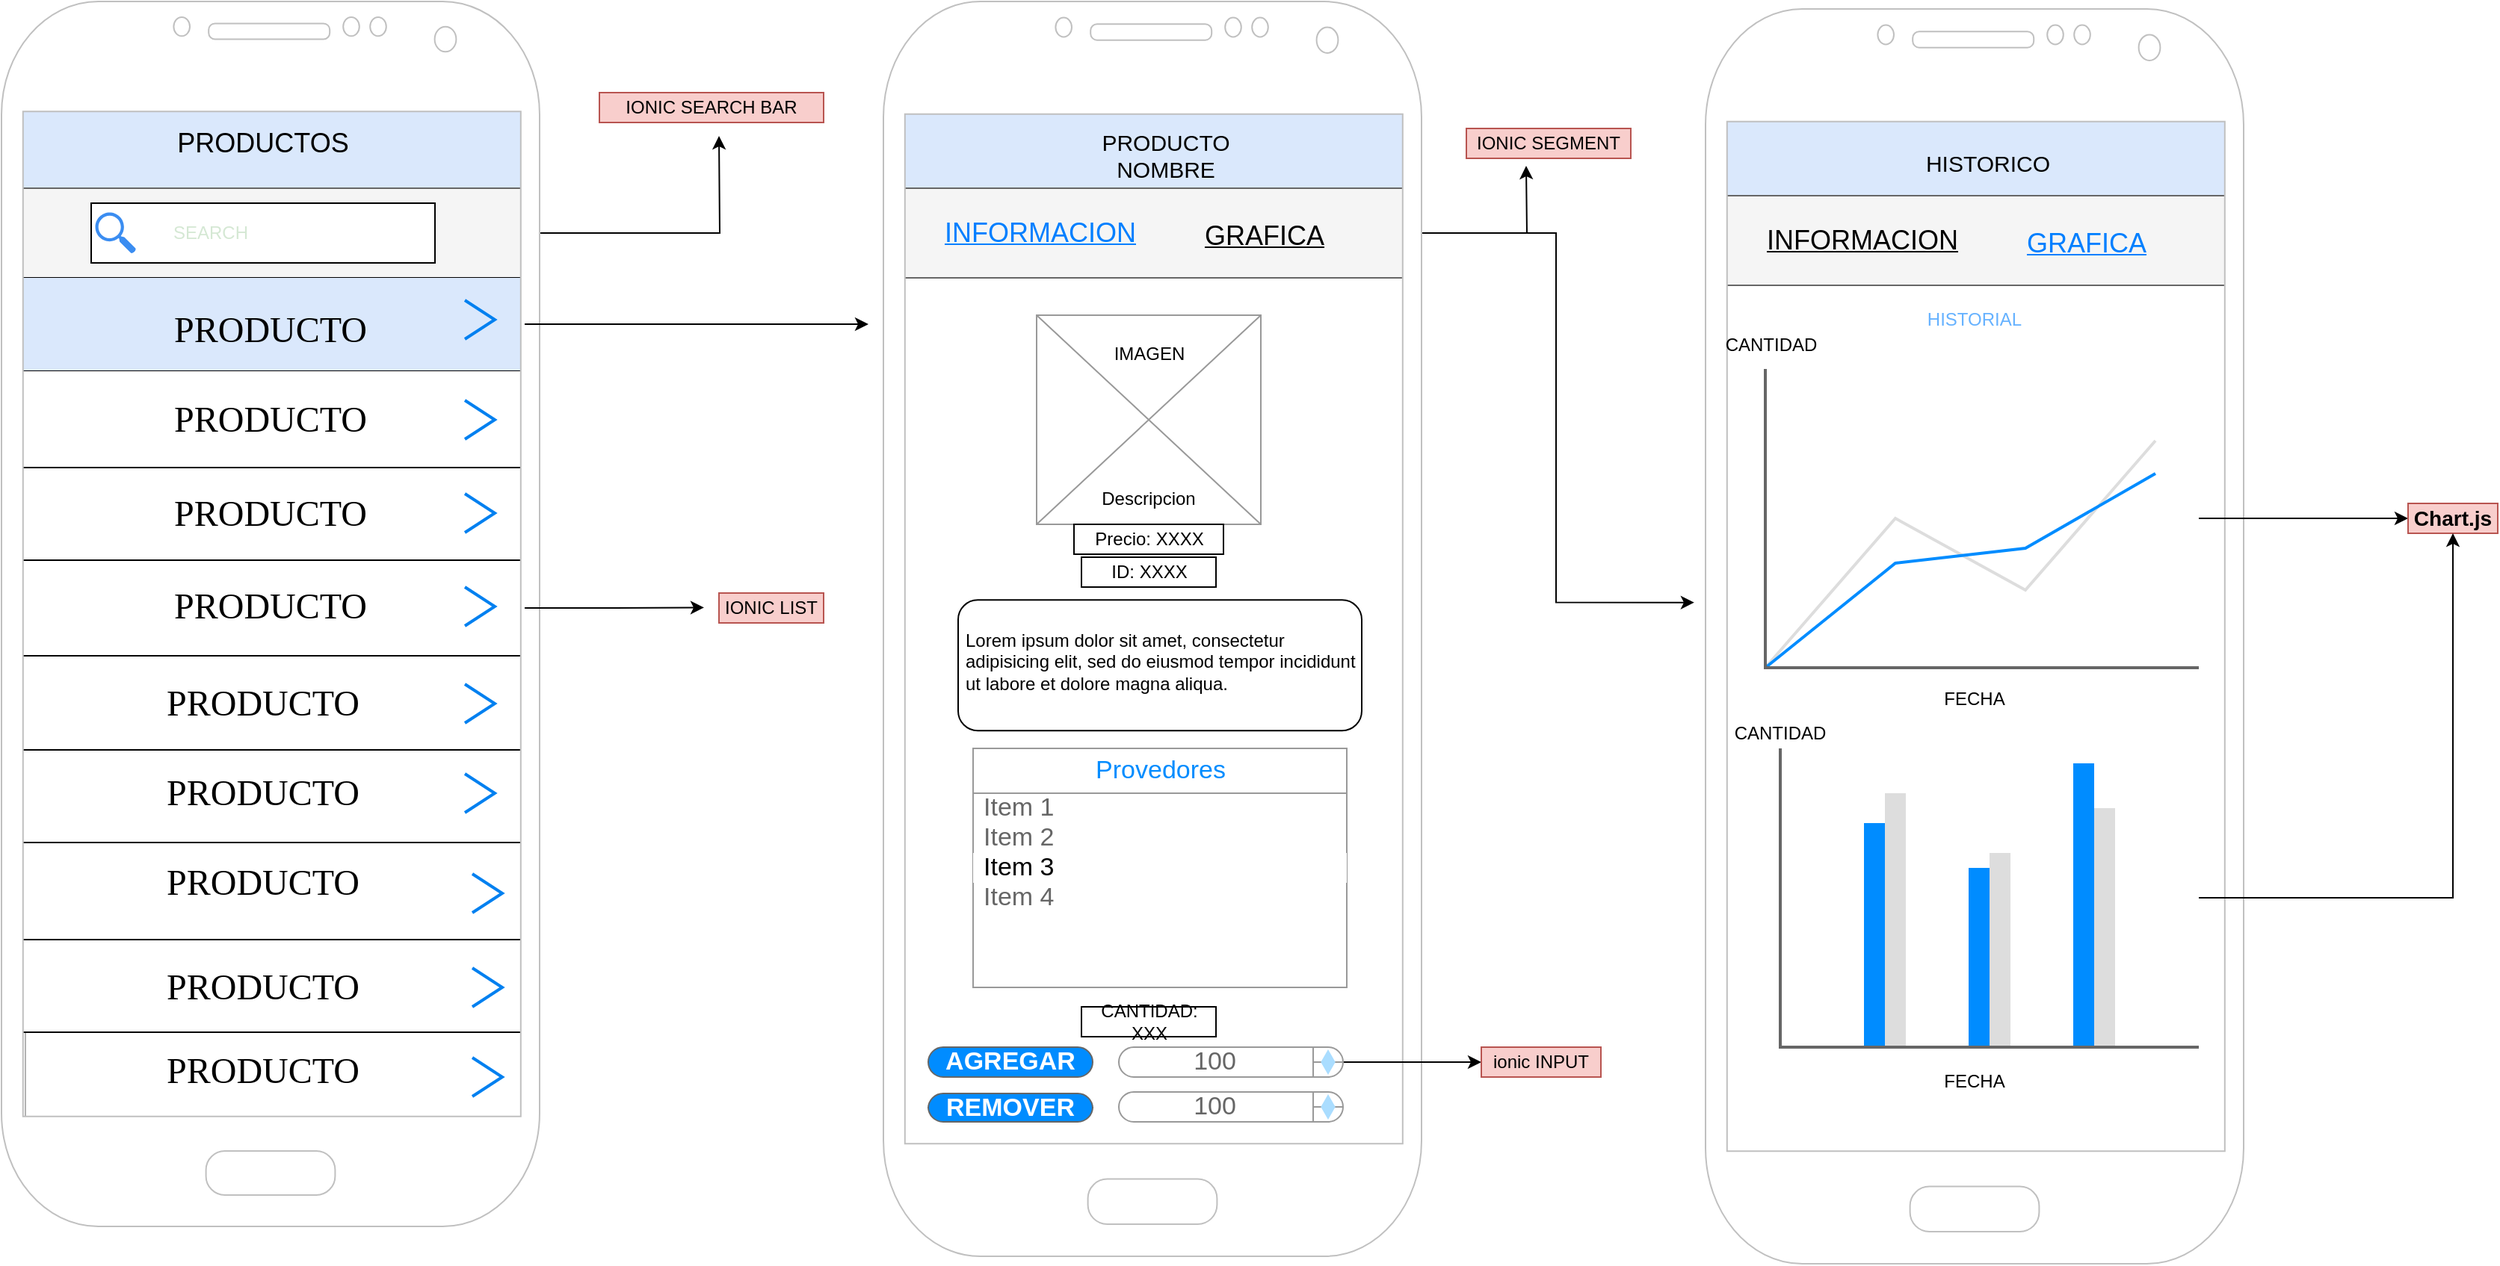 <mxfile version="13.8.8" type="device"><diagram name="Page-1" id="2cc2dc42-3aac-f2a9-1cec-7a8b7cbee084"><mxGraphModel dx="1736" dy="924" grid="1" gridSize="10" guides="1" tooltips="1" connect="1" arrows="1" fold="1" page="1" pageScale="1" pageWidth="1100" pageHeight="850" background="#ffffff" math="0" shadow="0"><root><mxCell id="0"/><mxCell id="1" parent="0"/><mxCell id="cWdxiguK_3uA2rPMwI-p-21" value="" style="rounded=0;whiteSpace=wrap;html=1;strokeColor=#B3B3B3;" vertex="1" parent="1"><mxGeometry x="66" y="690" width="334" height="60" as="geometry"/></mxCell><mxCell id="AbiLfQriba8OOD40394q-92" value="" style="rounded=0;whiteSpace=wrap;html=1;" parent="1" vertex="1"><mxGeometry x="645" y="108.75" width="345" height="671.25" as="geometry"/></mxCell><mxCell id="AbiLfQriba8OOD40394q-2" value="" style="rounded=0;whiteSpace=wrap;html=1;" parent="1" vertex="1"><mxGeometry x="60" y="65" width="340" height="555" as="geometry"/></mxCell><mxCell id="AbiLfQriba8OOD40394q-3" value="" style="rounded=0;whiteSpace=wrap;html=1;fillColor=#dae8fc;strokeColor=#6c8ebf;" parent="1" vertex="1"><mxGeometry x="60" y="65" width="340" height="60" as="geometry"/></mxCell><mxCell id="AbiLfQriba8OOD40394q-4" value="&lt;font style=&quot;font-size: 18px&quot;&gt;PRODUCTOS&lt;/font&gt;" style="text;html=1;strokeColor=none;fillColor=none;align=center;verticalAlign=middle;whiteSpace=wrap;rounded=0;" parent="1" vertex="1"><mxGeometry x="180" y="85" width="90" height="20" as="geometry"/></mxCell><mxCell id="cWdxiguK_3uA2rPMwI-p-32" style="edgeStyle=orthogonalEdgeStyle;rounded=0;orthogonalLoop=1;jettySize=auto;html=1;" edge="1" parent="1" source="AbiLfQriba8OOD40394q-9"><mxGeometry relative="1" as="geometry"><mxPoint x="530" y="90" as="targetPoint"/></mxGeometry></mxCell><mxCell id="AbiLfQriba8OOD40394q-9" value="" style="rounded=0;whiteSpace=wrap;html=1;fillColor=#f5f5f5;strokeColor=#666666;fontColor=#333333;" parent="1" vertex="1"><mxGeometry x="60" y="125" width="340" height="60" as="geometry"/></mxCell><mxCell id="AbiLfQriba8OOD40394q-16" value="" style="rounded=0;whiteSpace=wrap;html=1;" parent="1" vertex="1"><mxGeometry x="110" y="135" width="230" height="40" as="geometry"/></mxCell><mxCell id="AbiLfQriba8OOD40394q-17" value="" style="html=1;aspect=fixed;strokeColor=none;shadow=0;align=center;verticalAlign=top;fillColor=#3B8DF1;shape=mxgraph.gcp2.search" parent="1" vertex="1"><mxGeometry x="112.77" y="141.25" width="27.23" height="27.5" as="geometry"/></mxCell><mxCell id="AbiLfQriba8OOD40394q-18" value="&lt;font color=&quot;#D5E8D4&quot;&gt;SEARCH&lt;/font&gt;" style="text;html=1;strokeColor=none;fillColor=none;align=center;verticalAlign=middle;whiteSpace=wrap;rounded=0;" parent="1" vertex="1"><mxGeometry x="170" y="145" width="40" height="20" as="geometry"/></mxCell><mxCell id="AbiLfQriba8OOD40394q-19" value="" style="shape=table;html=1;whiteSpace=wrap;startSize=0;container=1;collapsible=0;childLayout=tableLayout;" parent="1" vertex="1"><mxGeometry x="60" y="185" width="340" height="505" as="geometry"/></mxCell><mxCell id="AbiLfQriba8OOD40394q-20" value="" style="shape=partialRectangle;html=1;whiteSpace=wrap;collapsible=0;dropTarget=0;pointerEvents=0;fillColor=none;top=0;left=0;bottom=0;right=0;points=[[0,0.5],[1,0.5]];portConstraint=eastwest;" parent="AbiLfQriba8OOD40394q-19" vertex="1"><mxGeometry width="340" height="62" as="geometry"/></mxCell><mxCell id="AbiLfQriba8OOD40394q-21" value="" style="shape=partialRectangle;html=1;whiteSpace=wrap;connectable=0;overflow=hidden;fillColor=#dae8fc;top=0;left=0;bottom=0;right=0;strokeColor=#6c8ebf;" parent="AbiLfQriba8OOD40394q-20" vertex="1"><mxGeometry width="340" height="62" as="geometry"/></mxCell><mxCell id="AbiLfQriba8OOD40394q-22" value="" style="shape=partialRectangle;html=1;whiteSpace=wrap;collapsible=0;dropTarget=0;pointerEvents=0;fillColor=none;top=0;left=0;bottom=0;right=0;points=[[0,0.5],[1,0.5]];portConstraint=eastwest;" parent="AbiLfQriba8OOD40394q-19" vertex="1"><mxGeometry y="62" width="340" height="65" as="geometry"/></mxCell><mxCell id="AbiLfQriba8OOD40394q-23" value="" style="shape=partialRectangle;html=1;whiteSpace=wrap;connectable=0;overflow=hidden;fillColor=none;top=0;left=0;bottom=0;right=0;" parent="AbiLfQriba8OOD40394q-22" vertex="1"><mxGeometry width="340" height="65" as="geometry"/></mxCell><mxCell id="AbiLfQriba8OOD40394q-24" value="" style="shape=partialRectangle;html=1;whiteSpace=wrap;collapsible=0;dropTarget=0;pointerEvents=0;fillColor=none;top=0;left=0;bottom=0;right=0;points=[[0,0.5],[1,0.5]];portConstraint=eastwest;" parent="AbiLfQriba8OOD40394q-19" vertex="1"><mxGeometry y="127" width="340" height="62" as="geometry"/></mxCell><mxCell id="AbiLfQriba8OOD40394q-25" value="" style="shape=partialRectangle;html=1;whiteSpace=wrap;connectable=0;overflow=hidden;fillColor=none;top=0;left=0;bottom=0;right=0;" parent="AbiLfQriba8OOD40394q-24" vertex="1"><mxGeometry width="340" height="62" as="geometry"/></mxCell><mxCell id="AbiLfQriba8OOD40394q-26" value="" style="shape=partialRectangle;html=1;whiteSpace=wrap;collapsible=0;dropTarget=0;pointerEvents=0;fillColor=none;top=0;left=0;bottom=0;right=0;points=[[0,0.5],[1,0.5]];portConstraint=eastwest;" parent="AbiLfQriba8OOD40394q-19" vertex="1"><mxGeometry y="189" width="340" height="64" as="geometry"/></mxCell><mxCell id="AbiLfQriba8OOD40394q-27" value="" style="shape=partialRectangle;html=1;whiteSpace=wrap;connectable=0;overflow=hidden;fillColor=none;top=0;left=0;bottom=0;right=0;" parent="AbiLfQriba8OOD40394q-26" vertex="1"><mxGeometry width="340" height="64" as="geometry"/></mxCell><mxCell id="AbiLfQriba8OOD40394q-28" value="" style="shape=partialRectangle;html=1;whiteSpace=wrap;collapsible=0;dropTarget=0;pointerEvents=0;fillColor=none;top=0;left=0;bottom=0;right=0;points=[[0,0.5],[1,0.5]];portConstraint=eastwest;" parent="AbiLfQriba8OOD40394q-19" vertex="1"><mxGeometry y="253" width="340" height="63" as="geometry"/></mxCell><mxCell id="AbiLfQriba8OOD40394q-29" value="" style="shape=partialRectangle;html=1;whiteSpace=wrap;connectable=0;overflow=hidden;fillColor=none;top=0;left=0;bottom=0;right=0;" parent="AbiLfQriba8OOD40394q-28" vertex="1"><mxGeometry width="340" height="63" as="geometry"/></mxCell><mxCell id="AbiLfQriba8OOD40394q-30" value="" style="shape=partialRectangle;html=1;whiteSpace=wrap;collapsible=0;dropTarget=0;pointerEvents=0;fillColor=none;top=0;left=0;bottom=0;right=0;points=[[0,0.5],[1,0.5]];portConstraint=eastwest;" parent="AbiLfQriba8OOD40394q-19" vertex="1"><mxGeometry y="316" width="340" height="62" as="geometry"/></mxCell><mxCell id="AbiLfQriba8OOD40394q-31" value="" style="shape=partialRectangle;html=1;whiteSpace=wrap;connectable=0;overflow=hidden;fillColor=none;top=0;left=0;bottom=0;right=0;" parent="AbiLfQriba8OOD40394q-30" vertex="1"><mxGeometry width="340" height="62" as="geometry"/></mxCell><mxCell id="AbiLfQriba8OOD40394q-32" value="" style="shape=partialRectangle;html=1;whiteSpace=wrap;collapsible=0;dropTarget=0;pointerEvents=0;fillColor=none;top=0;left=0;bottom=0;right=0;points=[[0,0.5],[1,0.5]];portConstraint=eastwest;" parent="AbiLfQriba8OOD40394q-19" vertex="1"><mxGeometry y="378" width="340" height="65" as="geometry"/></mxCell><mxCell id="AbiLfQriba8OOD40394q-33" value="" style="shape=partialRectangle;html=1;whiteSpace=wrap;connectable=0;overflow=hidden;fillColor=none;top=0;left=0;bottom=0;right=0;" parent="AbiLfQriba8OOD40394q-32" vertex="1"><mxGeometry width="340" height="65" as="geometry"/></mxCell><mxCell id="AbiLfQriba8OOD40394q-34" value="" style="shape=partialRectangle;html=1;whiteSpace=wrap;collapsible=0;dropTarget=0;pointerEvents=0;fillColor=none;top=0;left=0;bottom=0;right=0;points=[[0,0.5],[1,0.5]];portConstraint=eastwest;" parent="AbiLfQriba8OOD40394q-19" vertex="1"><mxGeometry y="443" width="340" height="62" as="geometry"/></mxCell><mxCell id="AbiLfQriba8OOD40394q-35" value="" style="shape=partialRectangle;html=1;whiteSpace=wrap;connectable=0;overflow=hidden;fillColor=none;top=0;left=0;bottom=0;right=0;" parent="AbiLfQriba8OOD40394q-34" vertex="1"><mxGeometry width="340" height="62" as="geometry"/></mxCell><mxCell id="AbiLfQriba8OOD40394q-36" value="" style="verticalLabelPosition=bottom;verticalAlign=top;html=1;shadow=0;dashed=0;strokeWidth=1;shape=mxgraph.android.phone2;strokeColor=#c0c0c0;" parent="1" vertex="1"><mxGeometry x="50" width="360" height="820" as="geometry"/></mxCell><mxCell id="AbiLfQriba8OOD40394q-37" value="&lt;h1&gt;&lt;font face=&quot;Verdana&quot;&gt;&lt;span style=&quot;font-weight: normal&quot;&gt;PRODUCTO&lt;/span&gt;&lt;/font&gt;&lt;/h1&gt;" style="text;html=1;strokeColor=none;fillColor=none;align=center;verticalAlign=middle;whiteSpace=wrap;rounded=0;" parent="1" vertex="1"><mxGeometry x="95" y="200" width="270" height="40" as="geometry"/></mxCell><mxCell id="AbiLfQriba8OOD40394q-38" value="&lt;h1&gt;&lt;font face=&quot;Verdana&quot;&gt;&lt;span style=&quot;font-weight: normal&quot;&gt;PRODUCTO&lt;/span&gt;&lt;/font&gt;&lt;/h1&gt;" style="text;html=1;strokeColor=none;fillColor=none;align=center;verticalAlign=middle;whiteSpace=wrap;rounded=0;" parent="1" vertex="1"><mxGeometry x="95" y="260" width="270" height="40" as="geometry"/></mxCell><mxCell id="AbiLfQriba8OOD40394q-39" value="&lt;h1&gt;&lt;font face=&quot;Verdana&quot;&gt;&lt;span style=&quot;font-weight: normal&quot;&gt;PRODUCTO&lt;/span&gt;&lt;/font&gt;&lt;/h1&gt;" style="text;html=1;strokeColor=none;fillColor=none;align=center;verticalAlign=middle;whiteSpace=wrap;rounded=0;" parent="1" vertex="1"><mxGeometry x="95" y="322.5" width="270" height="40" as="geometry"/></mxCell><mxCell id="AbiLfQriba8OOD40394q-40" value="&lt;h1&gt;&lt;font face=&quot;Verdana&quot;&gt;&lt;span style=&quot;font-weight: normal&quot;&gt;PRODUCTO&lt;/span&gt;&lt;/font&gt;&lt;/h1&gt;" style="text;html=1;strokeColor=none;fillColor=none;align=center;verticalAlign=middle;whiteSpace=wrap;rounded=0;" parent="1" vertex="1"><mxGeometry x="95" y="385" width="270" height="40" as="geometry"/></mxCell><mxCell id="AbiLfQriba8OOD40394q-41" value="&lt;h1&gt;&lt;font face=&quot;Verdana&quot;&gt;&lt;span style=&quot;font-weight: normal&quot;&gt;PRODUCTO&lt;/span&gt;&lt;/font&gt;&lt;/h1&gt;" style="text;html=1;strokeColor=none;fillColor=none;align=center;verticalAlign=middle;whiteSpace=wrap;rounded=0;" parent="1" vertex="1"><mxGeometry x="90" y="450" width="270" height="40" as="geometry"/></mxCell><mxCell id="AbiLfQriba8OOD40394q-42" value="&lt;h1&gt;&lt;font face=&quot;Verdana&quot;&gt;&lt;span style=&quot;font-weight: normal&quot;&gt;PRODUCTO&lt;/span&gt;&lt;/font&gt;&lt;/h1&gt;" style="text;html=1;strokeColor=none;fillColor=none;align=center;verticalAlign=middle;whiteSpace=wrap;rounded=0;" parent="1" vertex="1"><mxGeometry x="90" y="510" width="270" height="40" as="geometry"/></mxCell><mxCell id="AbiLfQriba8OOD40394q-43" value="&lt;h1&gt;&lt;font face=&quot;Verdana&quot;&gt;&lt;span style=&quot;font-weight: normal&quot;&gt;PRODUCTO&lt;/span&gt;&lt;/font&gt;&lt;/h1&gt;" style="text;html=1;strokeColor=none;fillColor=none;align=center;verticalAlign=middle;whiteSpace=wrap;rounded=0;" parent="1" vertex="1"><mxGeometry x="90" y="570" width="270" height="40" as="geometry"/></mxCell><mxCell id="AbiLfQriba8OOD40394q-44" value="&lt;h1&gt;&lt;font face=&quot;Verdana&quot;&gt;&lt;span style=&quot;font-weight: normal&quot;&gt;PRODUCTO&lt;/span&gt;&lt;/font&gt;&lt;/h1&gt;" style="text;html=1;strokeColor=none;fillColor=none;align=center;verticalAlign=middle;whiteSpace=wrap;rounded=0;" parent="1" vertex="1"><mxGeometry x="90" y="640" width="270" height="40" as="geometry"/></mxCell><mxCell id="AbiLfQriba8OOD40394q-49" style="edgeStyle=orthogonalEdgeStyle;rounded=0;orthogonalLoop=1;jettySize=auto;html=1;" parent="1" source="AbiLfQriba8OOD40394q-20" edge="1"><mxGeometry relative="1" as="geometry"><mxPoint x="630.0" y="216.0" as="targetPoint"/></mxGeometry></mxCell><mxCell id="AbiLfQriba8OOD40394q-51" value="" style="rounded=0;whiteSpace=wrap;html=1;fillColor=#dae8fc;strokeColor=#6c8ebf;" parent="1" vertex="1"><mxGeometry x="650" y="65" width="340" height="60" as="geometry"/></mxCell><mxCell id="AbiLfQriba8OOD40394q-52" value="&lt;div style=&quot;font-size: 15px&quot;&gt;&lt;font style=&quot;font-size: 15px&quot;&gt;PRODUCTO NOMBRE&lt;br&gt;&lt;/font&gt;&lt;/div&gt;" style="text;html=1;strokeColor=none;fillColor=none;align=center;verticalAlign=middle;whiteSpace=wrap;rounded=0;" parent="1" vertex="1"><mxGeometry x="755" y="93" width="147.5" height="20" as="geometry"/></mxCell><mxCell id="AbiLfQriba8OOD40394q-93" value="" style="verticalLabelPosition=bottom;shadow=0;dashed=0;align=center;html=1;verticalAlign=top;strokeWidth=1;shape=mxgraph.mockup.graphics.simpleIcon;strokeColor=#999999;" parent="1" vertex="1"><mxGeometry x="742.5" y="210" width="150" height="140" as="geometry"/></mxCell><mxCell id="AbiLfQriba8OOD40394q-95" value="" style="shape=image;html=1;verticalAlign=top;verticalLabelPosition=bottom;labelBackgroundColor=#ffffff;imageAspect=0;aspect=fixed;image=https://cdn4.iconfinder.com/data/icons/wirecons-free-vector-icons/32/back-alt-128.png" parent="1" vertex="1"><mxGeometry x="660" y="81" width="44" height="44" as="geometry"/></mxCell><mxCell id="AbiLfQriba8OOD40394q-96" value="IMAGEN" style="text;html=1;strokeColor=none;fillColor=none;align=center;verticalAlign=middle;whiteSpace=wrap;rounded=0;" parent="1" vertex="1"><mxGeometry x="797.5" y="226" width="40" height="20" as="geometry"/></mxCell><mxCell id="AbiLfQriba8OOD40394q-97" value="" style="rounded=1;whiteSpace=wrap;html=1;" parent="1" vertex="1"><mxGeometry x="690" y="400.63" width="270" height="87.5" as="geometry"/></mxCell><mxCell id="AbiLfQriba8OOD40394q-98" value="Descripcion" style="text;html=1;strokeColor=none;fillColor=none;align=center;verticalAlign=middle;whiteSpace=wrap;rounded=0;" parent="1" vertex="1"><mxGeometry x="785" y="322.5" width="65" height="20" as="geometry"/></mxCell><mxCell id="AbiLfQriba8OOD40394q-99" value="&lt;h1&gt;&lt;br&gt;&lt;/h1&gt;&lt;p&gt;Lorem ipsum dolor sit amet, consectetur adipisicing elit, sed do eiusmod tempor incididunt ut labore et dolore magna aliqua.&lt;/p&gt;" style="text;html=1;strokeColor=none;fillColor=none;spacing=5;spacingTop=-20;whiteSpace=wrap;overflow=hidden;rounded=0;" parent="1" vertex="1"><mxGeometry x="690" y="370" width="277.5" height="120" as="geometry"/></mxCell><mxCell id="AbiLfQriba8OOD40394q-100" value="ID: XXXX" style="text;html=1;align=center;verticalAlign=middle;whiteSpace=wrap;rounded=0;strokeColor=#000000;" parent="1" vertex="1"><mxGeometry x="772.5" y="372" width="90" height="20" as="geometry"/></mxCell><mxCell id="AbiLfQriba8OOD40394q-104" value="Precio: XXXX" style="text;html=1;fillColor=none;align=center;verticalAlign=middle;whiteSpace=wrap;rounded=0;strokeColor=#000000;" parent="1" vertex="1"><mxGeometry x="767.5" y="350" width="100" height="20" as="geometry"/></mxCell><mxCell id="AbiLfQriba8OOD40394q-105" value="" style="strokeWidth=1;shadow=0;dashed=0;align=center;html=1;shape=mxgraph.mockup.forms.rrect;rSize=0;strokeColor=#999999;fillColor=#ffffff;" parent="1" vertex="1"><mxGeometry x="700" y="500" width="250" height="160" as="geometry"/></mxCell><mxCell id="AbiLfQriba8OOD40394q-106" value="Provedores" style="strokeWidth=1;shadow=0;dashed=0;align=center;html=1;shape=mxgraph.mockup.forms.rrect;rSize=0;strokeColor=#999999;fontColor=#008cff;fontSize=17;fillColor=#ffffff;resizeWidth=1;" parent="AbiLfQriba8OOD40394q-105" vertex="1"><mxGeometry width="250.0" height="30" relative="1" as="geometry"/></mxCell><mxCell id="AbiLfQriba8OOD40394q-107" value="Item 1" style="strokeWidth=1;shadow=0;dashed=0;align=center;html=1;shape=mxgraph.mockup.forms.anchor;fontSize=17;fontColor=#666666;align=left;spacingLeft=5;resizeWidth=1;" parent="AbiLfQriba8OOD40394q-105" vertex="1"><mxGeometry width="250.0" height="20" relative="1" as="geometry"><mxPoint y="30" as="offset"/></mxGeometry></mxCell><mxCell id="AbiLfQriba8OOD40394q-108" value="Item 2" style="strokeWidth=1;shadow=0;dashed=0;align=center;html=1;shape=mxgraph.mockup.forms.anchor;fontSize=17;fontColor=#666666;align=left;spacingLeft=5;resizeWidth=1;" parent="AbiLfQriba8OOD40394q-105" vertex="1"><mxGeometry width="250.0" height="20" relative="1" as="geometry"><mxPoint y="50" as="offset"/></mxGeometry></mxCell><mxCell id="AbiLfQriba8OOD40394q-109" value="Item 3" style="strokeWidth=1;shadow=0;dashed=0;align=center;html=1;shape=mxgraph.mockup.forms.rrect;rSize=0;fontSize=17;align=left;spacingLeft=5;resizeWidth=1;strokeColor=none;" parent="AbiLfQriba8OOD40394q-105" vertex="1"><mxGeometry width="250.0" height="20" relative="1" as="geometry"><mxPoint y="70" as="offset"/></mxGeometry></mxCell><mxCell id="AbiLfQriba8OOD40394q-110" value="Item 4" style="strokeWidth=1;shadow=0;dashed=0;align=center;html=1;shape=mxgraph.mockup.forms.anchor;fontSize=17;fontColor=#666666;align=left;spacingLeft=5;resizeWidth=1;" parent="AbiLfQriba8OOD40394q-105" vertex="1"><mxGeometry width="250.0" height="20" relative="1" as="geometry"><mxPoint y="90" as="offset"/></mxGeometry></mxCell><mxCell id="AbiLfQriba8OOD40394q-111" value="CANTIDAD: XXX" style="text;html=1;align=center;verticalAlign=middle;whiteSpace=wrap;rounded=0;strokeColor=#000000;" parent="1" vertex="1"><mxGeometry x="772.5" y="673" width="90" height="20" as="geometry"/></mxCell><mxCell id="cWdxiguK_3uA2rPMwI-p-22" value="&lt;h1&gt;&lt;font face=&quot;Verdana&quot;&gt;&lt;span style=&quot;font-weight: normal&quot;&gt;PRODUCTO&lt;/span&gt;&lt;/font&gt;&lt;/h1&gt;" style="text;html=1;strokeColor=none;fillColor=none;align=center;verticalAlign=middle;whiteSpace=wrap;rounded=0;" vertex="1" parent="1"><mxGeometry x="90" y="695.5" width="270" height="40" as="geometry"/></mxCell><mxCell id="cWdxiguK_3uA2rPMwI-p-23" value="" style="html=1;verticalLabelPosition=bottom;labelBackgroundColor=#ffffff;verticalAlign=top;shadow=0;dashed=0;strokeWidth=2;shape=mxgraph.ios7.misc.right;strokeColor=#0080f0;" vertex="1" parent="1"><mxGeometry x="360" y="200" width="20" height="26" as="geometry"/></mxCell><mxCell id="cWdxiguK_3uA2rPMwI-p-24" value="" style="html=1;verticalLabelPosition=bottom;labelBackgroundColor=#ffffff;verticalAlign=top;shadow=0;dashed=0;strokeWidth=2;shape=mxgraph.ios7.misc.right;strokeColor=#0080f0;" vertex="1" parent="1"><mxGeometry x="360" y="267" width="20" height="26" as="geometry"/></mxCell><mxCell id="cWdxiguK_3uA2rPMwI-p-25" value="" style="html=1;verticalLabelPosition=bottom;labelBackgroundColor=#ffffff;verticalAlign=top;shadow=0;dashed=0;strokeWidth=2;shape=mxgraph.ios7.misc.right;strokeColor=#0080f0;" vertex="1" parent="1"><mxGeometry x="360" y="329.5" width="20" height="26" as="geometry"/></mxCell><mxCell id="cWdxiguK_3uA2rPMwI-p-26" value="" style="html=1;verticalLabelPosition=bottom;labelBackgroundColor=#ffffff;verticalAlign=top;shadow=0;dashed=0;strokeWidth=2;shape=mxgraph.ios7.misc.right;strokeColor=#0080f0;" vertex="1" parent="1"><mxGeometry x="360" y="392" width="20" height="26" as="geometry"/></mxCell><mxCell id="cWdxiguK_3uA2rPMwI-p-27" value="" style="html=1;verticalLabelPosition=bottom;labelBackgroundColor=#ffffff;verticalAlign=top;shadow=0;dashed=0;strokeWidth=2;shape=mxgraph.ios7.misc.right;strokeColor=#0080f0;" vertex="1" parent="1"><mxGeometry x="360" y="457" width="20" height="26" as="geometry"/></mxCell><mxCell id="cWdxiguK_3uA2rPMwI-p-28" value="" style="html=1;verticalLabelPosition=bottom;labelBackgroundColor=#ffffff;verticalAlign=top;shadow=0;dashed=0;strokeWidth=2;shape=mxgraph.ios7.misc.right;strokeColor=#0080f0;" vertex="1" parent="1"><mxGeometry x="360" y="517" width="20" height="26" as="geometry"/></mxCell><mxCell id="cWdxiguK_3uA2rPMwI-p-29" value="" style="html=1;verticalLabelPosition=bottom;labelBackgroundColor=#ffffff;verticalAlign=top;shadow=0;dashed=0;strokeWidth=2;shape=mxgraph.ios7.misc.right;strokeColor=#0080f0;" vertex="1" parent="1"><mxGeometry x="365" y="584" width="20" height="26" as="geometry"/></mxCell><mxCell id="cWdxiguK_3uA2rPMwI-p-30" value="" style="html=1;verticalLabelPosition=bottom;labelBackgroundColor=#ffffff;verticalAlign=top;shadow=0;dashed=0;strokeWidth=2;shape=mxgraph.ios7.misc.right;strokeColor=#0080f0;" vertex="1" parent="1"><mxGeometry x="365" y="647" width="20" height="26" as="geometry"/></mxCell><mxCell id="cWdxiguK_3uA2rPMwI-p-31" value="" style="html=1;verticalLabelPosition=bottom;labelBackgroundColor=#ffffff;verticalAlign=top;shadow=0;dashed=0;strokeWidth=2;shape=mxgraph.ios7.misc.right;strokeColor=#0080f0;" vertex="1" parent="1"><mxGeometry x="365" y="707" width="20" height="26" as="geometry"/></mxCell><mxCell id="cWdxiguK_3uA2rPMwI-p-34" value="IONIC SEARCH BAR" style="text;html=1;strokeColor=#b85450;fillColor=#f8cecc;align=center;verticalAlign=middle;whiteSpace=wrap;rounded=0;" vertex="1" parent="1"><mxGeometry x="450" y="61" width="150" height="20" as="geometry"/></mxCell><mxCell id="cWdxiguK_3uA2rPMwI-p-35" style="edgeStyle=orthogonalEdgeStyle;rounded=0;orthogonalLoop=1;jettySize=auto;html=1;exitX=1;exitY=0.5;exitDx=0;exitDy=0;" edge="1" parent="1" source="AbiLfQriba8OOD40394q-26"><mxGeometry relative="1" as="geometry"><mxPoint x="520" y="405.714" as="targetPoint"/></mxGeometry></mxCell><mxCell id="cWdxiguK_3uA2rPMwI-p-36" value="IONIC LIST" style="text;html=1;strokeColor=#b85450;fillColor=#f8cecc;align=center;verticalAlign=middle;whiteSpace=wrap;rounded=0;" vertex="1" parent="1"><mxGeometry x="530" y="396" width="70" height="20" as="geometry"/></mxCell><mxCell id="cWdxiguK_3uA2rPMwI-p-44" style="edgeStyle=orthogonalEdgeStyle;rounded=0;orthogonalLoop=1;jettySize=auto;html=1;" edge="1" parent="1" source="cWdxiguK_3uA2rPMwI-p-40"><mxGeometry relative="1" as="geometry"><mxPoint x="1070" y="110" as="targetPoint"/></mxGeometry></mxCell><mxCell id="cWdxiguK_3uA2rPMwI-p-136" style="edgeStyle=orthogonalEdgeStyle;rounded=0;orthogonalLoop=1;jettySize=auto;html=1;entryX=-0.021;entryY=0.473;entryDx=0;entryDy=0;entryPerimeter=0;" edge="1" parent="1" source="cWdxiguK_3uA2rPMwI-p-40" target="cWdxiguK_3uA2rPMwI-p-128"><mxGeometry relative="1" as="geometry"/></mxCell><mxCell id="cWdxiguK_3uA2rPMwI-p-40" value="" style="rounded=0;whiteSpace=wrap;html=1;strokeColor=#666666;fillColor=#f5f5f5;fontColor=#333333;" vertex="1" parent="1"><mxGeometry x="647.5" y="125" width="342.5" height="60" as="geometry"/></mxCell><mxCell id="AbiLfQriba8OOD40394q-77" value="" style="verticalLabelPosition=bottom;verticalAlign=top;html=1;shadow=0;dashed=0;strokeWidth=1;shape=mxgraph.android.phone2;strokeColor=#c0c0c0;" parent="1" vertex="1"><mxGeometry x="640" width="360" height="840" as="geometry"/></mxCell><mxCell id="cWdxiguK_3uA2rPMwI-p-41" value="&lt;font style=&quot;font-size: 18px&quot; color=&quot;#007FFF&quot;&gt;&lt;u&gt;INFORMACION&lt;/u&gt;&lt;/font&gt;" style="text;html=1;strokeColor=none;fillColor=none;align=center;verticalAlign=middle;whiteSpace=wrap;rounded=0;" vertex="1" parent="1"><mxGeometry x="680" y="138.87" width="130" height="32.25" as="geometry"/></mxCell><mxCell id="cWdxiguK_3uA2rPMwI-p-42" value="&lt;font style=&quot;font-size: 18px&quot;&gt;&lt;u&gt;GRAFICA&lt;/u&gt;&lt;/font&gt;" style="text;html=1;strokeColor=none;fillColor=none;align=center;verticalAlign=middle;whiteSpace=wrap;rounded=0;" vertex="1" parent="1"><mxGeometry x="830" y="141.25" width="130" height="32.25" as="geometry"/></mxCell><mxCell id="cWdxiguK_3uA2rPMwI-p-45" value="IONIC SEGMENT" style="text;html=1;strokeColor=#b85450;fillColor=#f8cecc;align=center;verticalAlign=middle;whiteSpace=wrap;rounded=0;" vertex="1" parent="1"><mxGeometry x="1030" y="85" width="110" height="20" as="geometry"/></mxCell><mxCell id="cWdxiguK_3uA2rPMwI-p-48" value="AGREGAR" style="strokeWidth=1;shadow=0;dashed=0;align=center;html=1;shape=mxgraph.mockup.buttons.button;strokeColor=#666666;fontColor=#ffffff;mainText=;buttonStyle=round;fontSize=17;fontStyle=1;fillColor=#008cff;whiteSpace=wrap;" vertex="1" parent="1"><mxGeometry x="670" y="700" width="110" height="20" as="geometry"/></mxCell><mxCell id="cWdxiguK_3uA2rPMwI-p-50" style="edgeStyle=orthogonalEdgeStyle;rounded=0;orthogonalLoop=1;jettySize=auto;html=1;exitX=0.5;exitY=1;exitDx=0;exitDy=0;" edge="1" parent="1"><mxGeometry relative="1" as="geometry"><mxPoint x="870" y="718.5" as="sourcePoint"/><mxPoint x="870" y="718.5" as="targetPoint"/></mxGeometry></mxCell><mxCell id="cWdxiguK_3uA2rPMwI-p-51" value="REMOVER" style="strokeWidth=1;shadow=0;dashed=0;align=center;html=1;shape=mxgraph.mockup.buttons.button;strokeColor=#666666;fontColor=#ffffff;mainText=;buttonStyle=round;fontSize=17;fontStyle=1;fillColor=#008cff;whiteSpace=wrap;" vertex="1" parent="1"><mxGeometry x="670" y="731" width="110" height="19" as="geometry"/></mxCell><mxCell id="cWdxiguK_3uA2rPMwI-p-62" style="edgeStyle=orthogonalEdgeStyle;rounded=0;orthogonalLoop=1;jettySize=auto;html=1;" edge="1" parent="1" source="cWdxiguK_3uA2rPMwI-p-60" target="cWdxiguK_3uA2rPMwI-p-63"><mxGeometry relative="1" as="geometry"><mxPoint x="1060" y="710" as="targetPoint"/></mxGeometry></mxCell><mxCell id="cWdxiguK_3uA2rPMwI-p-60" value="&lt;table cellpadding=&quot;0&quot; cellspacing=&quot;0&quot; style=&quot;width:100%;height:100%;&quot;&gt;&lt;tr&gt;&lt;td style=&quot;width:85%&quot;&gt;100&lt;/td&gt;&lt;td style=&quot;width:15%&quot;&gt;&lt;/td&gt;&lt;/tr&gt;&lt;/table&gt;" style="strokeWidth=1;shadow=0;dashed=0;align=center;html=1;shape=mxgraph.mockup.forms.spinner;strokeColor=#999999;spinLayout=right;spinStyle=normal;adjStyle=triangle;fillColor=#aaddff;fontSize=17;fontColor=#666666;mainText=;html=1;overflow=fill;" vertex="1" parent="1"><mxGeometry x="797.5" y="700" width="150" height="20" as="geometry"/></mxCell><mxCell id="cWdxiguK_3uA2rPMwI-p-61" value="&lt;table cellpadding=&quot;0&quot; cellspacing=&quot;0&quot; style=&quot;width:100%;height:100%;&quot;&gt;&lt;tr&gt;&lt;td style=&quot;width:85%&quot;&gt;100&lt;/td&gt;&lt;td style=&quot;width:15%&quot;&gt;&lt;/td&gt;&lt;/tr&gt;&lt;/table&gt;" style="strokeWidth=1;shadow=0;dashed=0;align=center;html=1;shape=mxgraph.mockup.forms.spinner;strokeColor=#999999;spinLayout=right;spinStyle=normal;adjStyle=triangle;fillColor=#aaddff;fontSize=17;fontColor=#666666;mainText=;html=1;overflow=fill;" vertex="1" parent="1"><mxGeometry x="797.5" y="730" width="150" height="20" as="geometry"/></mxCell><mxCell id="cWdxiguK_3uA2rPMwI-p-63" value="ionic INPUT" style="text;html=1;strokeColor=#b85450;fillColor=#f8cecc;align=center;verticalAlign=middle;whiteSpace=wrap;rounded=0;" vertex="1" parent="1"><mxGeometry x="1040" y="700" width="80" height="20" as="geometry"/></mxCell><mxCell id="cWdxiguK_3uA2rPMwI-p-109" value="" style="rounded=0;whiteSpace=wrap;html=1;" vertex="1" parent="1"><mxGeometry x="1195" y="113.75" width="345" height="671.25" as="geometry"/></mxCell><mxCell id="cWdxiguK_3uA2rPMwI-p-110" value="" style="rounded=0;whiteSpace=wrap;html=1;fillColor=#dae8fc;strokeColor=#6c8ebf;" vertex="1" parent="1"><mxGeometry x="1200" y="70" width="340" height="60" as="geometry"/></mxCell><mxCell id="cWdxiguK_3uA2rPMwI-p-111" value="&lt;div style=&quot;font-size: 15px&quot;&gt;&lt;font style=&quot;font-size: 15px&quot;&gt;HISTORICO&lt;br&gt;&lt;/font&gt;&lt;/div&gt;" style="text;html=1;strokeColor=none;fillColor=none;align=center;verticalAlign=middle;whiteSpace=wrap;rounded=0;" vertex="1" parent="1"><mxGeometry x="1305" y="98" width="147.5" height="20" as="geometry"/></mxCell><mxCell id="cWdxiguK_3uA2rPMwI-p-113" value="" style="shape=image;html=1;verticalAlign=top;verticalLabelPosition=bottom;labelBackgroundColor=#ffffff;imageAspect=0;aspect=fixed;image=https://cdn4.iconfinder.com/data/icons/wirecons-free-vector-icons/32/back-alt-128.png" vertex="1" parent="1"><mxGeometry x="1210" y="86" width="44" height="44" as="geometry"/></mxCell><mxCell id="cWdxiguK_3uA2rPMwI-p-127" value="" style="rounded=0;whiteSpace=wrap;html=1;strokeColor=#666666;fillColor=#f5f5f5;fontColor=#333333;" vertex="1" parent="1"><mxGeometry x="1197.5" y="130" width="342.5" height="60" as="geometry"/></mxCell><mxCell id="cWdxiguK_3uA2rPMwI-p-128" value="" style="verticalLabelPosition=bottom;verticalAlign=top;html=1;shadow=0;dashed=0;strokeWidth=1;shape=mxgraph.android.phone2;strokeColor=#c0c0c0;" vertex="1" parent="1"><mxGeometry x="1190" y="5" width="360" height="840" as="geometry"/></mxCell><mxCell id="cWdxiguK_3uA2rPMwI-p-129" value="&lt;font style=&quot;font-size: 18px&quot;&gt;&lt;u&gt;INFORMACION&lt;/u&gt;&lt;/font&gt;" style="text;html=1;strokeColor=none;fillColor=none;align=center;verticalAlign=middle;whiteSpace=wrap;rounded=0;" vertex="1" parent="1"><mxGeometry x="1230" y="143.87" width="130" height="32.25" as="geometry"/></mxCell><mxCell id="cWdxiguK_3uA2rPMwI-p-130" value="&lt;font style=&quot;font-size: 18px&quot; color=&quot;#007FFF&quot;&gt;&lt;u&gt;GRAFICA&lt;/u&gt;&lt;/font&gt;" style="text;html=1;strokeColor=none;fillColor=none;align=center;verticalAlign=middle;whiteSpace=wrap;rounded=0;" vertex="1" parent="1"><mxGeometry x="1380" y="146.25" width="130" height="32.25" as="geometry"/></mxCell><mxCell id="cWdxiguK_3uA2rPMwI-p-132" style="edgeStyle=orthogonalEdgeStyle;rounded=0;orthogonalLoop=1;jettySize=auto;html=1;exitX=0.5;exitY=1;exitDx=0;exitDy=0;" edge="1" parent="1"><mxGeometry relative="1" as="geometry"><mxPoint x="1420.0" y="723.5" as="sourcePoint"/><mxPoint x="1420.0" y="723.5" as="targetPoint"/></mxGeometry></mxCell><mxCell id="cWdxiguK_3uA2rPMwI-p-142" style="edgeStyle=orthogonalEdgeStyle;rounded=0;orthogonalLoop=1;jettySize=auto;html=1;" edge="1" parent="1" source="cWdxiguK_3uA2rPMwI-p-137" target="cWdxiguK_3uA2rPMwI-p-143"><mxGeometry relative="1" as="geometry"><mxPoint x="1640" y="346" as="targetPoint"/></mxGeometry></mxCell><mxCell id="cWdxiguK_3uA2rPMwI-p-137" value="" style="verticalLabelPosition=bottom;shadow=0;dashed=0;align=center;html=1;verticalAlign=top;strokeWidth=1;shape=mxgraph.mockup.graphics.lineChart;strokeColor=none;strokeColor2=#666666;strokeColor3=#008cff;strokeColor4=#dddddd;" vertex="1" parent="1"><mxGeometry x="1230" y="246" width="290" height="200" as="geometry"/></mxCell><mxCell id="cWdxiguK_3uA2rPMwI-p-138" value="FECHA" style="text;html=1;strokeColor=none;fillColor=none;align=center;verticalAlign=middle;whiteSpace=wrap;rounded=0;" vertex="1" parent="1"><mxGeometry x="1350" y="457" width="40" height="20" as="geometry"/></mxCell><mxCell id="cWdxiguK_3uA2rPMwI-p-139" value="CANTIDAD" style="text;html=1;strokeColor=none;fillColor=none;align=center;verticalAlign=middle;whiteSpace=wrap;rounded=0;" vertex="1" parent="1"><mxGeometry x="1214" y="220" width="40" height="20" as="geometry"/></mxCell><mxCell id="cWdxiguK_3uA2rPMwI-p-140" value="&lt;font color=&quot;#66B2FF&quot;&gt;HISTORIAL &lt;/font&gt;" style="text;html=1;strokeColor=none;fillColor=none;align=center;verticalAlign=middle;whiteSpace=wrap;rounded=0;" vertex="1" parent="1"><mxGeometry x="1335" y="203" width="70" height="20" as="geometry"/></mxCell><mxCell id="cWdxiguK_3uA2rPMwI-p-143" value="&lt;h3 class=&quot;graf graf--h3 graf-after--p&quot;&gt;Chart.js&lt;/h3&gt;" style="text;html=1;strokeColor=#b85450;fillColor=#f8cecc;align=center;verticalAlign=middle;whiteSpace=wrap;rounded=0;" vertex="1" parent="1"><mxGeometry x="1660" y="336" width="60" height="20" as="geometry"/></mxCell><mxCell id="cWdxiguK_3uA2rPMwI-p-149" style="edgeStyle=orthogonalEdgeStyle;rounded=0;orthogonalLoop=1;jettySize=auto;html=1;" edge="1" parent="1" source="cWdxiguK_3uA2rPMwI-p-144" target="cWdxiguK_3uA2rPMwI-p-143"><mxGeometry relative="1" as="geometry"/></mxCell><mxCell id="cWdxiguK_3uA2rPMwI-p-144" value="" style="verticalLabelPosition=bottom;shadow=0;dashed=0;align=center;html=1;verticalAlign=top;strokeWidth=1;shape=mxgraph.mockup.graphics.columnChart;strokeColor=none;strokeColor2=none;strokeColor3=#666666;fillColor2=#008cff;fillColor3=#dddddd;" vertex="1" parent="1"><mxGeometry x="1240" y="500" width="280" height="200" as="geometry"/></mxCell><mxCell id="cWdxiguK_3uA2rPMwI-p-145" value="CANTIDAD" style="text;html=1;strokeColor=none;fillColor=none;align=center;verticalAlign=middle;whiteSpace=wrap;rounded=0;" vertex="1" parent="1"><mxGeometry x="1220" y="480" width="40" height="20" as="geometry"/></mxCell><mxCell id="cWdxiguK_3uA2rPMwI-p-147" value="FECHA" style="text;html=1;strokeColor=none;fillColor=none;align=center;verticalAlign=middle;whiteSpace=wrap;rounded=0;" vertex="1" parent="1"><mxGeometry x="1350" y="713" width="40" height="20" as="geometry"/></mxCell></root></mxGraphModel></diagram></mxfile>